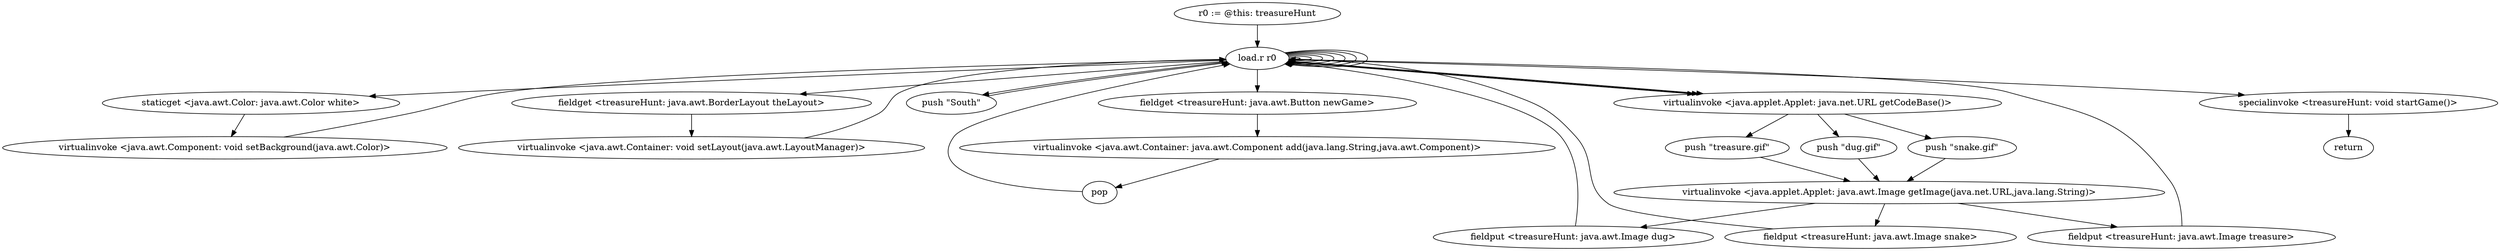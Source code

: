 digraph "" {
    "r0 := @this: treasureHunt"
    "load.r r0"
    "r0 := @this: treasureHunt"->"load.r r0";
    "staticget <java.awt.Color: java.awt.Color white>"
    "load.r r0"->"staticget <java.awt.Color: java.awt.Color white>";
    "virtualinvoke <java.awt.Component: void setBackground(java.awt.Color)>"
    "staticget <java.awt.Color: java.awt.Color white>"->"virtualinvoke <java.awt.Component: void setBackground(java.awt.Color)>";
    "virtualinvoke <java.awt.Component: void setBackground(java.awt.Color)>"->"load.r r0";
    "load.r r0"->"load.r r0";
    "fieldget <treasureHunt: java.awt.BorderLayout theLayout>"
    "load.r r0"->"fieldget <treasureHunt: java.awt.BorderLayout theLayout>";
    "virtualinvoke <java.awt.Container: void setLayout(java.awt.LayoutManager)>"
    "fieldget <treasureHunt: java.awt.BorderLayout theLayout>"->"virtualinvoke <java.awt.Container: void setLayout(java.awt.LayoutManager)>";
    "virtualinvoke <java.awt.Container: void setLayout(java.awt.LayoutManager)>"->"load.r r0";
    "push \"South\""
    "load.r r0"->"push \"South\"";
    "push \"South\""->"load.r r0";
    "fieldget <treasureHunt: java.awt.Button newGame>"
    "load.r r0"->"fieldget <treasureHunt: java.awt.Button newGame>";
    "virtualinvoke <java.awt.Container: java.awt.Component add(java.lang.String,java.awt.Component)>"
    "fieldget <treasureHunt: java.awt.Button newGame>"->"virtualinvoke <java.awt.Container: java.awt.Component add(java.lang.String,java.awt.Component)>";
    "pop"
    "virtualinvoke <java.awt.Container: java.awt.Component add(java.lang.String,java.awt.Component)>"->"pop";
    "pop"->"load.r r0";
    "load.r r0"->"load.r r0";
    "load.r r0"->"load.r r0";
    "virtualinvoke <java.applet.Applet: java.net.URL getCodeBase()>"
    "load.r r0"->"virtualinvoke <java.applet.Applet: java.net.URL getCodeBase()>";
    "push \"dug.gif\""
    "virtualinvoke <java.applet.Applet: java.net.URL getCodeBase()>"->"push \"dug.gif\"";
    "virtualinvoke <java.applet.Applet: java.awt.Image getImage(java.net.URL,java.lang.String)>"
    "push \"dug.gif\""->"virtualinvoke <java.applet.Applet: java.awt.Image getImage(java.net.URL,java.lang.String)>";
    "fieldput <treasureHunt: java.awt.Image dug>"
    "virtualinvoke <java.applet.Applet: java.awt.Image getImage(java.net.URL,java.lang.String)>"->"fieldput <treasureHunt: java.awt.Image dug>";
    "fieldput <treasureHunt: java.awt.Image dug>"->"load.r r0";
    "load.r r0"->"load.r r0";
    "load.r r0"->"load.r r0";
    "load.r r0"->"virtualinvoke <java.applet.Applet: java.net.URL getCodeBase()>";
    "push \"snake.gif\""
    "virtualinvoke <java.applet.Applet: java.net.URL getCodeBase()>"->"push \"snake.gif\"";
    "push \"snake.gif\""->"virtualinvoke <java.applet.Applet: java.awt.Image getImage(java.net.URL,java.lang.String)>";
    "fieldput <treasureHunt: java.awt.Image snake>"
    "virtualinvoke <java.applet.Applet: java.awt.Image getImage(java.net.URL,java.lang.String)>"->"fieldput <treasureHunt: java.awt.Image snake>";
    "fieldput <treasureHunt: java.awt.Image snake>"->"load.r r0";
    "load.r r0"->"load.r r0";
    "load.r r0"->"load.r r0";
    "load.r r0"->"virtualinvoke <java.applet.Applet: java.net.URL getCodeBase()>";
    "push \"treasure.gif\""
    "virtualinvoke <java.applet.Applet: java.net.URL getCodeBase()>"->"push \"treasure.gif\"";
    "push \"treasure.gif\""->"virtualinvoke <java.applet.Applet: java.awt.Image getImage(java.net.URL,java.lang.String)>";
    "fieldput <treasureHunt: java.awt.Image treasure>"
    "virtualinvoke <java.applet.Applet: java.awt.Image getImage(java.net.URL,java.lang.String)>"->"fieldput <treasureHunt: java.awt.Image treasure>";
    "fieldput <treasureHunt: java.awt.Image treasure>"->"load.r r0";
    "specialinvoke <treasureHunt: void startGame()>"
    "load.r r0"->"specialinvoke <treasureHunt: void startGame()>";
    "return"
    "specialinvoke <treasureHunt: void startGame()>"->"return";
}
